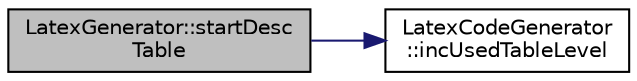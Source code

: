 digraph "LatexGenerator::startDescTable"
{
 // LATEX_PDF_SIZE
  edge [fontname="Helvetica",fontsize="10",labelfontname="Helvetica",labelfontsize="10"];
  node [fontname="Helvetica",fontsize="10",shape=record];
  rankdir="LR";
  Node1 [label="LatexGenerator::startDesc\lTable",height=0.2,width=0.4,color="black", fillcolor="grey75", style="filled", fontcolor="black",tooltip=" "];
  Node1 -> Node2 [color="midnightblue",fontsize="10",style="solid",fontname="Helvetica"];
  Node2 [label="LatexCodeGenerator\l::incUsedTableLevel",height=0.2,width=0.4,color="black", fillcolor="white", style="filled",URL="$classLatexCodeGenerator.html#af90f342ed41be750ffb1012b7ee08a6b",tooltip=" "];
}
